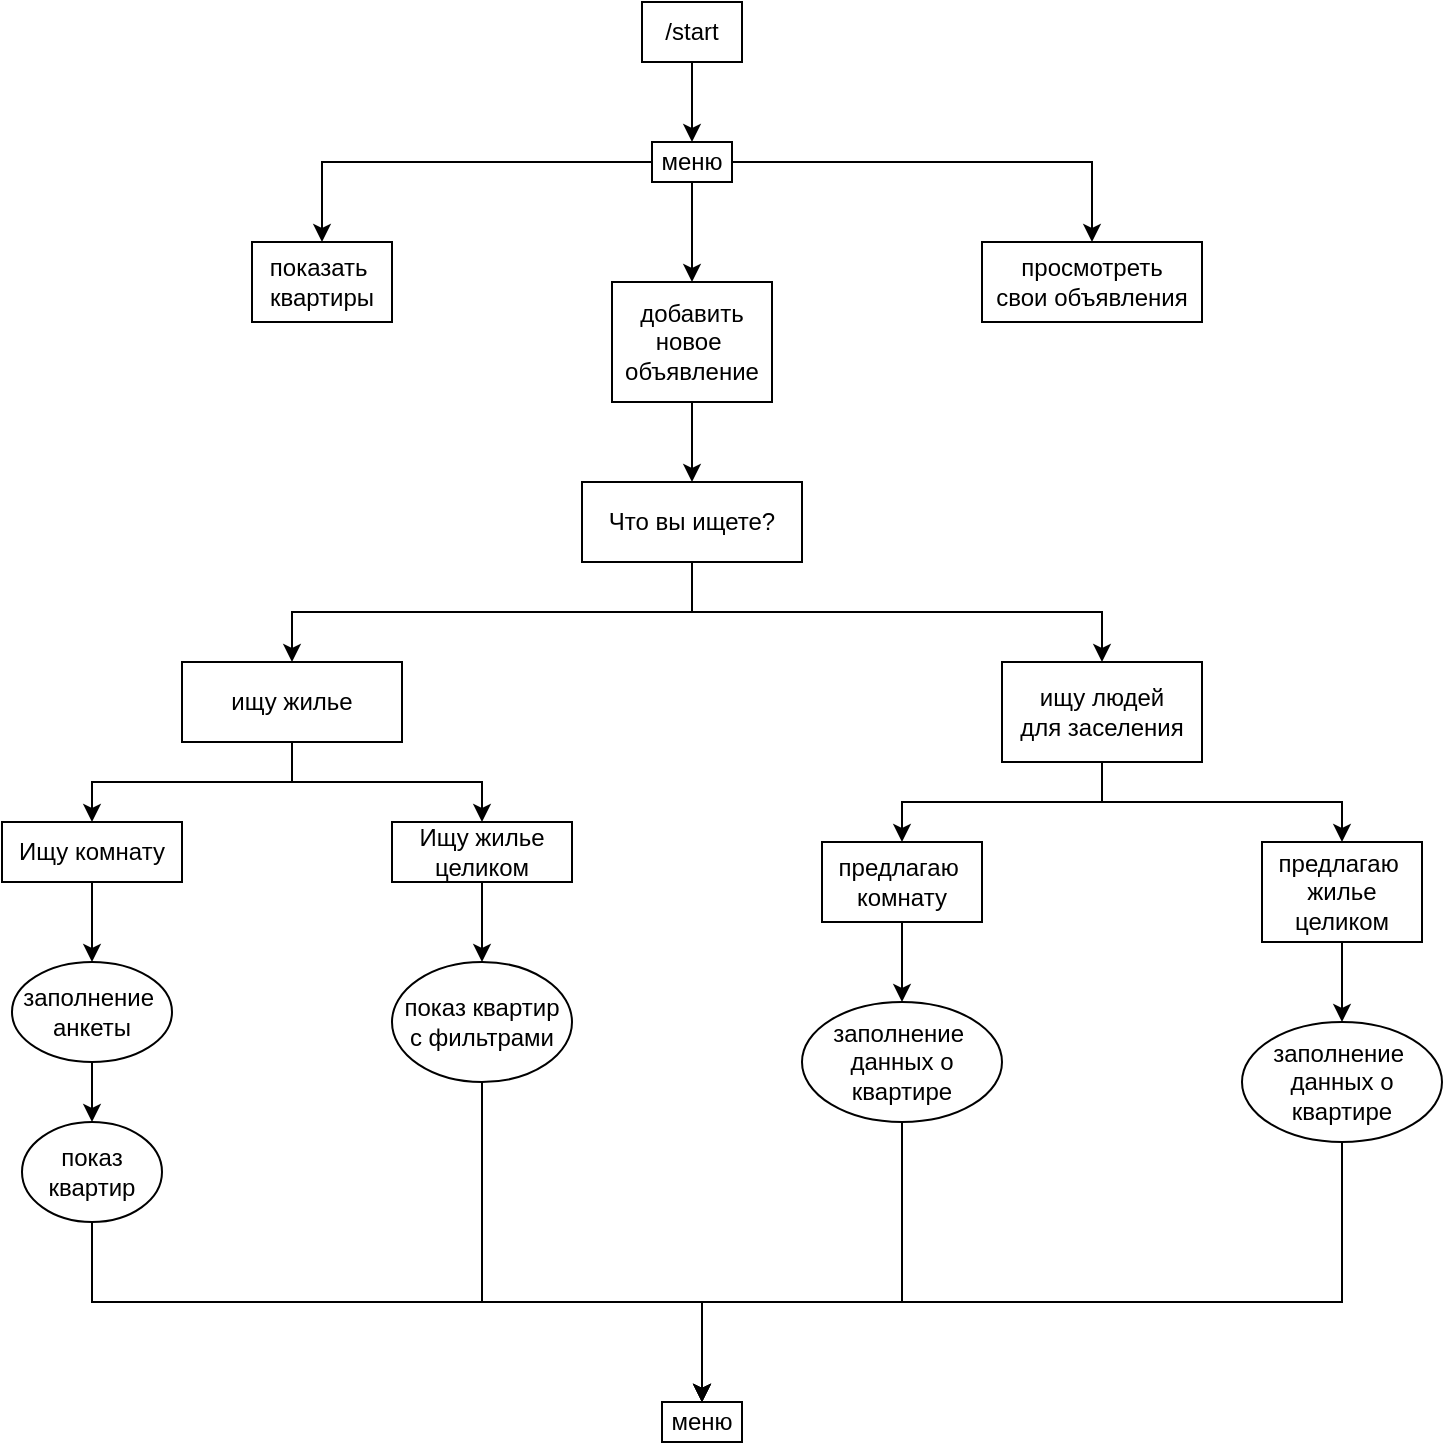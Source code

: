 <mxfile version="12.6.4" type="device"><diagram id="MIZS7rjN--EwUEDY3LBj" name="Page-1"><mxGraphModel dx="1024" dy="485" grid="1" gridSize="10" guides="1" tooltips="1" connect="1" arrows="1" fold="1" page="1" pageScale="1" pageWidth="2339" pageHeight="3300" math="0" shadow="0"><root><mxCell id="0"/><mxCell id="1" parent="0"/><mxCell id="h0eLHl9eCGGahhY1EaFB-68" style="edgeStyle=orthogonalEdgeStyle;rounded=0;orthogonalLoop=1;jettySize=auto;html=1;exitX=0.5;exitY=1;exitDx=0;exitDy=0;entryX=0.5;entryY=0;entryDx=0;entryDy=0;" edge="1" parent="1" source="h0eLHl9eCGGahhY1EaFB-1" target="h0eLHl9eCGGahhY1EaFB-66"><mxGeometry relative="1" as="geometry"/></mxCell><mxCell id="h0eLHl9eCGGahhY1EaFB-1" value="/start" style="rounded=0;whiteSpace=wrap;html=1;" vertex="1" parent="1"><mxGeometry x="1200" y="60" width="50" height="30" as="geometry"/></mxCell><mxCell id="h0eLHl9eCGGahhY1EaFB-48" style="edgeStyle=orthogonalEdgeStyle;rounded=0;orthogonalLoop=1;jettySize=auto;html=1;exitX=0.5;exitY=1;exitDx=0;exitDy=0;entryX=0.5;entryY=0;entryDx=0;entryDy=0;" edge="1" parent="1" source="h0eLHl9eCGGahhY1EaFB-2" target="h0eLHl9eCGGahhY1EaFB-45"><mxGeometry relative="1" as="geometry"><Array as="points"><mxPoint x="1025" y="450"/><mxPoint x="925" y="450"/></Array></mxGeometry></mxCell><mxCell id="h0eLHl9eCGGahhY1EaFB-50" style="edgeStyle=orthogonalEdgeStyle;rounded=0;orthogonalLoop=1;jettySize=auto;html=1;exitX=0.5;exitY=1;exitDx=0;exitDy=0;entryX=0.5;entryY=0;entryDx=0;entryDy=0;" edge="1" parent="1" source="h0eLHl9eCGGahhY1EaFB-2" target="h0eLHl9eCGGahhY1EaFB-46"><mxGeometry relative="1" as="geometry"/></mxCell><mxCell id="h0eLHl9eCGGahhY1EaFB-2" value="ищу жилье" style="rounded=0;whiteSpace=wrap;html=1;" vertex="1" parent="1"><mxGeometry x="970" y="390" width="110" height="40" as="geometry"/></mxCell><mxCell id="h0eLHl9eCGGahhY1EaFB-42" style="edgeStyle=orthogonalEdgeStyle;rounded=0;orthogonalLoop=1;jettySize=auto;html=1;exitX=0.5;exitY=1;exitDx=0;exitDy=0;entryX=0.5;entryY=0;entryDx=0;entryDy=0;" edge="1" parent="1" source="h0eLHl9eCGGahhY1EaFB-3" target="h0eLHl9eCGGahhY1EaFB-2"><mxGeometry relative="1" as="geometry"/></mxCell><mxCell id="h0eLHl9eCGGahhY1EaFB-44" style="edgeStyle=orthogonalEdgeStyle;rounded=0;orthogonalLoop=1;jettySize=auto;html=1;exitX=0.5;exitY=1;exitDx=0;exitDy=0;entryX=0.5;entryY=0;entryDx=0;entryDy=0;" edge="1" parent="1" source="h0eLHl9eCGGahhY1EaFB-3" target="h0eLHl9eCGGahhY1EaFB-43"><mxGeometry relative="1" as="geometry"/></mxCell><mxCell id="h0eLHl9eCGGahhY1EaFB-3" value="Что вы ищете?" style="rounded=0;whiteSpace=wrap;html=1;" vertex="1" parent="1"><mxGeometry x="1170" y="300" width="110" height="40" as="geometry"/></mxCell><mxCell id="h0eLHl9eCGGahhY1EaFB-38" style="edgeStyle=orthogonalEdgeStyle;rounded=0;orthogonalLoop=1;jettySize=auto;html=1;exitX=0.5;exitY=1;exitDx=0;exitDy=0;entryX=0.5;entryY=0;entryDx=0;entryDy=0;" edge="1" parent="1" source="h0eLHl9eCGGahhY1EaFB-34" target="h0eLHl9eCGGahhY1EaFB-37"><mxGeometry relative="1" as="geometry"/></mxCell><mxCell id="h0eLHl9eCGGahhY1EaFB-34" value="заполнение&amp;nbsp;&lt;br&gt;анкеты" style="ellipse;whiteSpace=wrap;html=1;" vertex="1" parent="1"><mxGeometry x="885" y="540" width="80" height="50" as="geometry"/></mxCell><mxCell id="h0eLHl9eCGGahhY1EaFB-41" style="edgeStyle=orthogonalEdgeStyle;rounded=0;orthogonalLoop=1;jettySize=auto;html=1;exitX=0.5;exitY=1;exitDx=0;exitDy=0;entryX=0.5;entryY=0;entryDx=0;entryDy=0;" edge="1" parent="1" source="h0eLHl9eCGGahhY1EaFB-37" target="h0eLHl9eCGGahhY1EaFB-40"><mxGeometry relative="1" as="geometry"><Array as="points"><mxPoint x="925" y="710"/><mxPoint x="1230" y="710"/></Array></mxGeometry></mxCell><mxCell id="h0eLHl9eCGGahhY1EaFB-37" value="показ&lt;br&gt;квартир&lt;br&gt;" style="ellipse;whiteSpace=wrap;html=1;" vertex="1" parent="1"><mxGeometry x="890" y="620" width="70" height="50" as="geometry"/></mxCell><mxCell id="h0eLHl9eCGGahhY1EaFB-40" value="меню" style="rounded=0;whiteSpace=wrap;html=1;" vertex="1" parent="1"><mxGeometry x="1210" y="760" width="40" height="20" as="geometry"/></mxCell><mxCell id="h0eLHl9eCGGahhY1EaFB-57" style="edgeStyle=orthogonalEdgeStyle;rounded=0;orthogonalLoop=1;jettySize=auto;html=1;exitX=0.5;exitY=1;exitDx=0;exitDy=0;" edge="1" parent="1" source="h0eLHl9eCGGahhY1EaFB-43" target="h0eLHl9eCGGahhY1EaFB-55"><mxGeometry relative="1" as="geometry"/></mxCell><mxCell id="h0eLHl9eCGGahhY1EaFB-58" style="edgeStyle=orthogonalEdgeStyle;rounded=0;orthogonalLoop=1;jettySize=auto;html=1;exitX=0.5;exitY=1;exitDx=0;exitDy=0;" edge="1" parent="1" source="h0eLHl9eCGGahhY1EaFB-43" target="h0eLHl9eCGGahhY1EaFB-56"><mxGeometry relative="1" as="geometry"/></mxCell><mxCell id="h0eLHl9eCGGahhY1EaFB-43" value="ищу людей&lt;br&gt;для заселения" style="rounded=0;whiteSpace=wrap;html=1;" vertex="1" parent="1"><mxGeometry x="1380" y="390" width="100" height="50" as="geometry"/></mxCell><mxCell id="h0eLHl9eCGGahhY1EaFB-51" style="edgeStyle=orthogonalEdgeStyle;rounded=0;orthogonalLoop=1;jettySize=auto;html=1;exitX=0.5;exitY=1;exitDx=0;exitDy=0;entryX=0.5;entryY=0;entryDx=0;entryDy=0;" edge="1" parent="1" source="h0eLHl9eCGGahhY1EaFB-45" target="h0eLHl9eCGGahhY1EaFB-34"><mxGeometry relative="1" as="geometry"/></mxCell><mxCell id="h0eLHl9eCGGahhY1EaFB-45" value="Ищу комнату" style="rounded=0;whiteSpace=wrap;html=1;" vertex="1" parent="1"><mxGeometry x="880" y="470" width="90" height="30" as="geometry"/></mxCell><mxCell id="h0eLHl9eCGGahhY1EaFB-54" style="edgeStyle=orthogonalEdgeStyle;rounded=0;orthogonalLoop=1;jettySize=auto;html=1;exitX=0.5;exitY=1;exitDx=0;exitDy=0;entryX=0.5;entryY=0;entryDx=0;entryDy=0;" edge="1" parent="1" source="h0eLHl9eCGGahhY1EaFB-46" target="h0eLHl9eCGGahhY1EaFB-53"><mxGeometry relative="1" as="geometry"/></mxCell><mxCell id="h0eLHl9eCGGahhY1EaFB-46" value="Ищу жилье целиком" style="rounded=0;whiteSpace=wrap;html=1;" vertex="1" parent="1"><mxGeometry x="1075" y="470" width="90" height="30" as="geometry"/></mxCell><mxCell id="h0eLHl9eCGGahhY1EaFB-74" style="edgeStyle=orthogonalEdgeStyle;rounded=0;orthogonalLoop=1;jettySize=auto;html=1;exitX=0.5;exitY=1;exitDx=0;exitDy=0;entryX=0.5;entryY=0;entryDx=0;entryDy=0;" edge="1" parent="1" source="h0eLHl9eCGGahhY1EaFB-53" target="h0eLHl9eCGGahhY1EaFB-40"><mxGeometry relative="1" as="geometry"><Array as="points"><mxPoint x="1120" y="710"/><mxPoint x="1230" y="710"/></Array></mxGeometry></mxCell><mxCell id="h0eLHl9eCGGahhY1EaFB-53" value="показ квартир&lt;br&gt;с фильтрами" style="ellipse;whiteSpace=wrap;html=1;" vertex="1" parent="1"><mxGeometry x="1075" y="540" width="90" height="60" as="geometry"/></mxCell><mxCell id="h0eLHl9eCGGahhY1EaFB-60" style="edgeStyle=orthogonalEdgeStyle;rounded=0;orthogonalLoop=1;jettySize=auto;html=1;exitX=0.5;exitY=1;exitDx=0;exitDy=0;entryX=0.5;entryY=0;entryDx=0;entryDy=0;" edge="1" parent="1" source="h0eLHl9eCGGahhY1EaFB-55" target="h0eLHl9eCGGahhY1EaFB-59"><mxGeometry relative="1" as="geometry"/></mxCell><mxCell id="h0eLHl9eCGGahhY1EaFB-55" value="предлагаю&amp;nbsp;&lt;br&gt;комнату" style="rounded=0;whiteSpace=wrap;html=1;" vertex="1" parent="1"><mxGeometry x="1290" y="480" width="80" height="40" as="geometry"/></mxCell><mxCell id="h0eLHl9eCGGahhY1EaFB-63" style="edgeStyle=orthogonalEdgeStyle;rounded=0;orthogonalLoop=1;jettySize=auto;html=1;exitX=0.5;exitY=1;exitDx=0;exitDy=0;" edge="1" parent="1" source="h0eLHl9eCGGahhY1EaFB-56" target="h0eLHl9eCGGahhY1EaFB-61"><mxGeometry relative="1" as="geometry"/></mxCell><mxCell id="h0eLHl9eCGGahhY1EaFB-56" value="предлагаю&amp;nbsp;&lt;br&gt;жилье&lt;br&gt;целиком" style="rounded=0;whiteSpace=wrap;html=1;" vertex="1" parent="1"><mxGeometry x="1510" y="480" width="80" height="50" as="geometry"/></mxCell><mxCell id="h0eLHl9eCGGahhY1EaFB-75" style="edgeStyle=orthogonalEdgeStyle;rounded=0;orthogonalLoop=1;jettySize=auto;html=1;exitX=0.5;exitY=1;exitDx=0;exitDy=0;" edge="1" parent="1" source="h0eLHl9eCGGahhY1EaFB-59"><mxGeometry relative="1" as="geometry"><mxPoint x="1230" y="760" as="targetPoint"/><Array as="points"><mxPoint x="1330" y="710"/><mxPoint x="1230" y="710"/></Array></mxGeometry></mxCell><mxCell id="h0eLHl9eCGGahhY1EaFB-59" value="заполнение&amp;nbsp;&lt;br&gt;данных о&lt;br&gt;квартире" style="ellipse;whiteSpace=wrap;html=1;" vertex="1" parent="1"><mxGeometry x="1280" y="560" width="100" height="60" as="geometry"/></mxCell><mxCell id="h0eLHl9eCGGahhY1EaFB-76" style="edgeStyle=orthogonalEdgeStyle;rounded=0;orthogonalLoop=1;jettySize=auto;html=1;exitX=0.5;exitY=1;exitDx=0;exitDy=0;" edge="1" parent="1" source="h0eLHl9eCGGahhY1EaFB-61"><mxGeometry relative="1" as="geometry"><mxPoint x="1230" y="760" as="targetPoint"/><Array as="points"><mxPoint x="1550" y="710"/><mxPoint x="1230" y="710"/></Array></mxGeometry></mxCell><mxCell id="h0eLHl9eCGGahhY1EaFB-61" value="заполнение&amp;nbsp;&lt;br&gt;данных о&lt;br&gt;квартире" style="ellipse;whiteSpace=wrap;html=1;" vertex="1" parent="1"><mxGeometry x="1500" y="570" width="100" height="60" as="geometry"/></mxCell><mxCell id="h0eLHl9eCGGahhY1EaFB-64" value="показать&amp;nbsp;&lt;br&gt;квартиры" style="rounded=0;whiteSpace=wrap;html=1;" vertex="1" parent="1"><mxGeometry x="1005" y="180" width="70" height="40" as="geometry"/></mxCell><mxCell id="h0eLHl9eCGGahhY1EaFB-70" style="edgeStyle=orthogonalEdgeStyle;rounded=0;orthogonalLoop=1;jettySize=auto;html=1;exitX=0.5;exitY=1;exitDx=0;exitDy=0;entryX=0.5;entryY=0;entryDx=0;entryDy=0;" edge="1" parent="1" source="h0eLHl9eCGGahhY1EaFB-65" target="h0eLHl9eCGGahhY1EaFB-3"><mxGeometry relative="1" as="geometry"/></mxCell><mxCell id="h0eLHl9eCGGahhY1EaFB-65" value="добавить&lt;br&gt;новое&amp;nbsp;&lt;br&gt;объявление" style="rounded=0;whiteSpace=wrap;html=1;" vertex="1" parent="1"><mxGeometry x="1185" y="200" width="80" height="60" as="geometry"/></mxCell><mxCell id="h0eLHl9eCGGahhY1EaFB-67" style="edgeStyle=orthogonalEdgeStyle;rounded=0;orthogonalLoop=1;jettySize=auto;html=1;exitX=0.5;exitY=1;exitDx=0;exitDy=0;entryX=0.5;entryY=0;entryDx=0;entryDy=0;" edge="1" parent="1" source="h0eLHl9eCGGahhY1EaFB-66" target="h0eLHl9eCGGahhY1EaFB-65"><mxGeometry relative="1" as="geometry"/></mxCell><mxCell id="h0eLHl9eCGGahhY1EaFB-69" style="edgeStyle=orthogonalEdgeStyle;rounded=0;orthogonalLoop=1;jettySize=auto;html=1;exitX=0;exitY=0.5;exitDx=0;exitDy=0;" edge="1" parent="1" source="h0eLHl9eCGGahhY1EaFB-66" target="h0eLHl9eCGGahhY1EaFB-64"><mxGeometry relative="1" as="geometry"/></mxCell><mxCell id="h0eLHl9eCGGahhY1EaFB-73" style="edgeStyle=orthogonalEdgeStyle;rounded=0;orthogonalLoop=1;jettySize=auto;html=1;exitX=1;exitY=0.5;exitDx=0;exitDy=0;" edge="1" parent="1" source="h0eLHl9eCGGahhY1EaFB-66" target="h0eLHl9eCGGahhY1EaFB-72"><mxGeometry relative="1" as="geometry"/></mxCell><mxCell id="h0eLHl9eCGGahhY1EaFB-66" value="меню" style="rounded=0;whiteSpace=wrap;html=1;" vertex="1" parent="1"><mxGeometry x="1205" y="130" width="40" height="20" as="geometry"/></mxCell><mxCell id="h0eLHl9eCGGahhY1EaFB-72" value="&lt;span style=&quot;white-space: normal&quot;&gt;просмотреть&lt;/span&gt;&lt;br style=&quot;white-space: normal&quot;&gt;&lt;span style=&quot;white-space: normal&quot;&gt;свои объявления&lt;/span&gt;" style="rounded=0;whiteSpace=wrap;html=1;" vertex="1" parent="1"><mxGeometry x="1370" y="180" width="110" height="40" as="geometry"/></mxCell></root></mxGraphModel></diagram></mxfile>
